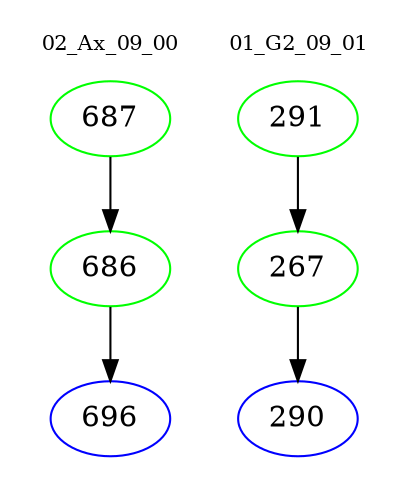 digraph{
subgraph cluster_0 {
color = white
label = "02_Ax_09_00";
fontsize=10;
T0_687 [label="687", color="green"]
T0_687 -> T0_686 [color="black"]
T0_686 [label="686", color="green"]
T0_686 -> T0_696 [color="black"]
T0_696 [label="696", color="blue"]
}
subgraph cluster_1 {
color = white
label = "01_G2_09_01";
fontsize=10;
T1_291 [label="291", color="green"]
T1_291 -> T1_267 [color="black"]
T1_267 [label="267", color="green"]
T1_267 -> T1_290 [color="black"]
T1_290 [label="290", color="blue"]
}
}
